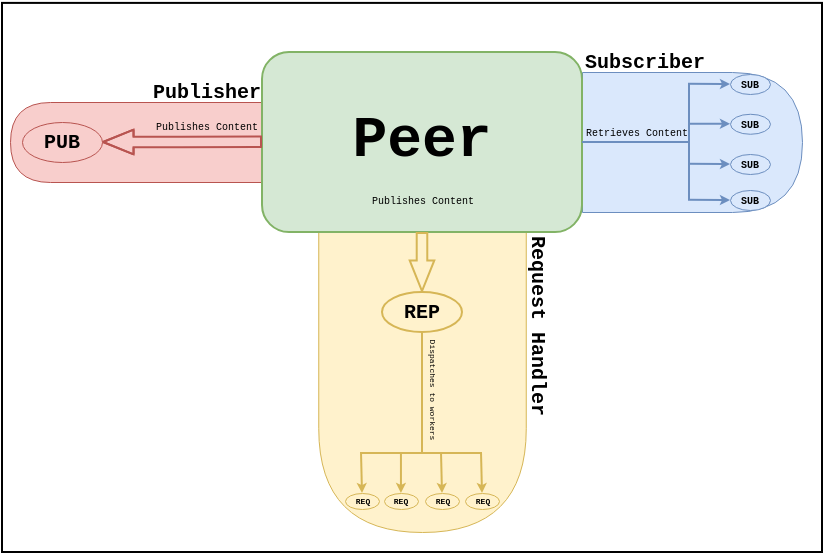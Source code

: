 <mxfile version="16.2.7"><diagram id="iL2IQwv4XAE_mdTtjNjT" name="Page-1"><mxGraphModel dx="555" dy="290" grid="1" gridSize="10" guides="1" tooltips="1" connect="1" arrows="1" fold="1" page="1" pageScale="1" pageWidth="850" pageHeight="1100" math="0" shadow="0"><root><mxCell id="0"/><mxCell id="1" parent="0"/><mxCell id="JpLvuxQqH1jIIzUcHCD0-46" value="" style="rounded=0;whiteSpace=wrap;html=1;fontFamily=Courier New;fontSize=29;strokeWidth=1;" vertex="1" parent="1"><mxGeometry x="200" y="275.45" width="410" height="274.55" as="geometry"/></mxCell><mxCell id="JpLvuxQqH1jIIzUcHCD0-94" value="" style="shape=delay;whiteSpace=wrap;html=1;labelBackgroundColor=none;fontFamily=Courier New;fontSize=4;strokeColor=#d6b656;strokeWidth=0.5;fillColor=#fff2cc;direction=south;" vertex="1" parent="1"><mxGeometry x="358.13" y="390" width="103.75" height="150" as="geometry"/></mxCell><mxCell id="JpLvuxQqH1jIIzUcHCD0-91" value="" style="shape=delay;whiteSpace=wrap;html=1;labelBackgroundColor=none;fontFamily=Courier New;fontSize=4;strokeColor=#b85450;strokeWidth=0.5;fillColor=#f8cecc;direction=west;" vertex="1" parent="1"><mxGeometry x="204" y="325" width="126" height="40" as="geometry"/></mxCell><mxCell id="JpLvuxQqH1jIIzUcHCD0-90" value="" style="shape=delay;whiteSpace=wrap;html=1;labelBackgroundColor=none;fontFamily=Courier New;fontSize=4;strokeColor=#6c8ebf;strokeWidth=0.5;fillColor=#dae8fc;" vertex="1" parent="1"><mxGeometry x="490" y="310" width="110" height="70" as="geometry"/></mxCell><mxCell id="JpLvuxQqH1jIIzUcHCD0-1" value="&lt;div style=&quot;font-size: 29px;&quot;&gt;Peer&lt;/div&gt;" style="rounded=1;whiteSpace=wrap;html=1;fillColor=#d5e8d4;strokeColor=#82b366;fontFamily=Courier New;fontStyle=1;fontSize=29;" vertex="1" parent="1"><mxGeometry x="330" y="300" width="160" height="90" as="geometry"/></mxCell><mxCell id="JpLvuxQqH1jIIzUcHCD0-2" value="" style="shape=flexArrow;endArrow=classic;html=1;rounded=0;fontFamily=Courier New;fontSize=5;fontStyle=0;spacingBottom=-9;fillColor=#f8cecc;strokeColor=#b85450;width=5.278;endSize=4.758;endWidth=6.034;spacingLeft=3;" edge="1" parent="1" target="JpLvuxQqH1jIIzUcHCD0-3"><mxGeometry x="-0.251" y="-15" width="50" height="50" relative="1" as="geometry"><mxPoint x="330" y="344.86" as="sourcePoint"/><mxPoint x="270" y="345" as="targetPoint"/><Array as="points"><mxPoint x="290" y="345"/></Array><mxPoint as="offset"/></mxGeometry></mxCell><mxCell id="JpLvuxQqH1jIIzUcHCD0-3" value="PUB" style="ellipse;whiteSpace=wrap;html=1;fontFamily=Courier New;fontSize=10;fontStyle=1;fillColor=#f8cecc;strokeColor=#b85450;strokeWidth=0.5;" vertex="1" parent="1"><mxGeometry x="210" y="335" width="40" height="20" as="geometry"/></mxCell><mxCell id="JpLvuxQqH1jIIzUcHCD0-5" value="&lt;font style=&quot;font-size: 5px;&quot;&gt;SUB&lt;/font&gt;" style="ellipse;whiteSpace=wrap;html=1;fontFamily=Courier New;fontSize=5;fontStyle=1;fillColor=#dae8fc;strokeColor=#6c8ebf;strokeWidth=0.5;" vertex="1" parent="1"><mxGeometry x="564" y="311" width="20" height="10" as="geometry"/></mxCell><mxCell id="JpLvuxQqH1jIIzUcHCD0-11" value="" style="endArrow=none;rounded=0;fontFamily=Courier New;fontSize=7;fillColor=#dae8fc;strokeColor=#6c8ebf;sketch=0;shadow=0;html=1;startArrow=none;startFill=0;edgeStyle=elbowEdgeStyle;endWidth=5.556;endFill=0;" edge="1" parent="1" target="JpLvuxQqH1jIIzUcHCD0-30"><mxGeometry width="50" height="50" relative="1" as="geometry"><mxPoint x="490" y="345" as="sourcePoint"/><mxPoint x="540" y="345" as="targetPoint"/></mxGeometry></mxCell><mxCell id="JpLvuxQqH1jIIzUcHCD0-12" value="&lt;div style=&quot;font-size: 5px&quot;&gt;Retrieves Content&lt;/div&gt;" style="edgeLabel;html=1;align=center;verticalAlign=middle;resizable=0;points=[];fontSize=7;fontFamily=Courier New;labelBackgroundColor=none;" vertex="1" connectable="0" parent="JpLvuxQqH1jIIzUcHCD0-11"><mxGeometry x="-0.167" y="3" relative="1" as="geometry"><mxPoint x="5" y="-2" as="offset"/></mxGeometry></mxCell><mxCell id="JpLvuxQqH1jIIzUcHCD0-30" value="" style="line;strokeWidth=1;direction=south;html=1;perimeter=backbonePerimeter;points=[];outlineConnect=0;fontFamily=Courier New;fontSize=7;fillColor=#dae8fc;strokeColor=#6c8ebf;perimeterSpacing=0;" vertex="1" parent="1"><mxGeometry x="538" y="316" width="11" height="58" as="geometry"/></mxCell><mxCell id="JpLvuxQqH1jIIzUcHCD0-31" value="" style="endArrow=classic;html=1;rounded=0;shadow=0;sketch=0;fontFamily=Courier New;fontSize=7;strokeColor=#6c8ebf;strokeWidth=1;fillColor=#dae8fc;startSize=2;endSize=2;jumpSize=4;entryX=0;entryY=0.5;entryDx=0;entryDy=0;" edge="1" parent="1" target="JpLvuxQqH1jIIzUcHCD0-5"><mxGeometry width="50" height="50" relative="1" as="geometry"><mxPoint x="543" y="315.89" as="sourcePoint"/><mxPoint x="563" y="315.89" as="targetPoint"/></mxGeometry></mxCell><mxCell id="JpLvuxQqH1jIIzUcHCD0-32" value="" style="endArrow=classic;html=1;rounded=0;shadow=0;sketch=0;fontFamily=Courier New;fontSize=7;strokeColor=#6c8ebf;strokeWidth=1;fillColor=#dae8fc;startSize=2;endSize=2;jumpSize=4;entryX=0;entryY=0.5;entryDx=0;entryDy=0;" edge="1" parent="1" target="JpLvuxQqH1jIIzUcHCD0-37"><mxGeometry width="50" height="50" relative="1" as="geometry"><mxPoint x="543" y="335.89" as="sourcePoint"/><mxPoint x="563" y="335.89" as="targetPoint"/></mxGeometry></mxCell><mxCell id="JpLvuxQqH1jIIzUcHCD0-33" value="" style="endArrow=classic;html=1;rounded=0;shadow=0;sketch=0;fontFamily=Courier New;fontSize=7;strokeColor=#6c8ebf;strokeWidth=1;fillColor=#dae8fc;startSize=2;endSize=2;jumpSize=4;entryX=0;entryY=0.5;entryDx=0;entryDy=0;" edge="1" parent="1" target="JpLvuxQqH1jIIzUcHCD0-39"><mxGeometry width="50" height="50" relative="1" as="geometry"><mxPoint x="543" y="355.89" as="sourcePoint"/><mxPoint x="563" y="355.89" as="targetPoint"/></mxGeometry></mxCell><mxCell id="JpLvuxQqH1jIIzUcHCD0-34" value="" style="endArrow=classic;html=1;rounded=0;shadow=0;sketch=0;fontFamily=Courier New;fontSize=7;strokeColor=#6c8ebf;strokeWidth=1;fillColor=#dae8fc;startSize=2;endSize=2;jumpSize=4;entryX=0;entryY=0.5;entryDx=0;entryDy=0;" edge="1" parent="1" target="JpLvuxQqH1jIIzUcHCD0-40"><mxGeometry width="50" height="50" relative="1" as="geometry"><mxPoint x="543" y="373.89" as="sourcePoint"/><mxPoint x="563" y="373.89" as="targetPoint"/></mxGeometry></mxCell><mxCell id="JpLvuxQqH1jIIzUcHCD0-36" value="&lt;div style=&quot;font-size: 5px&quot;&gt;&lt;div style=&quot;font-size: 5px&quot;&gt;Publishes Content&lt;/div&gt;&lt;/div&gt;" style="edgeLabel;html=1;align=center;verticalAlign=middle;resizable=0;points=[];fontSize=7;fontFamily=Courier New;labelBackgroundColor=none;" vertex="1" connectable="0" parent="1"><mxGeometry x="301.999" y="336.89" as="geometry"/></mxCell><mxCell id="JpLvuxQqH1jIIzUcHCD0-37" value="&lt;font style=&quot;font-size: 5px;&quot;&gt;SUB&lt;/font&gt;" style="ellipse;whiteSpace=wrap;html=1;fontFamily=Courier New;fontSize=5;fontStyle=1;fillColor=#dae8fc;strokeColor=#6c8ebf;strokeWidth=0.5;" vertex="1" parent="1"><mxGeometry x="564" y="330.89" width="20" height="10" as="geometry"/></mxCell><mxCell id="JpLvuxQqH1jIIzUcHCD0-39" value="&lt;font style=&quot;font-size: 5px;&quot;&gt;SUB&lt;/font&gt;" style="ellipse;whiteSpace=wrap;html=1;fontFamily=Courier New;fontSize=5;fontStyle=1;fillColor=#dae8fc;strokeColor=#6c8ebf;strokeWidth=0.5;" vertex="1" parent="1"><mxGeometry x="564" y="351" width="20" height="10" as="geometry"/></mxCell><mxCell id="JpLvuxQqH1jIIzUcHCD0-40" value="&lt;font style=&quot;font-size: 5px;&quot;&gt;SUB&lt;/font&gt;" style="ellipse;whiteSpace=wrap;html=1;fontFamily=Courier New;fontSize=5;fontStyle=1;fillColor=#dae8fc;strokeColor=#6c8ebf;strokeWidth=0.5;" vertex="1" parent="1"><mxGeometry x="564" y="369" width="20" height="10" as="geometry"/></mxCell><mxCell id="JpLvuxQqH1jIIzUcHCD0-47" value="" style="shape=flexArrow;endArrow=classic;html=1;rounded=0;fontFamily=Courier New;fontSize=5;fontStyle=0;spacingBottom=-9;fillColor=#fff2cc;strokeColor=#d6b656;width=5.278;endSize=4.758;endWidth=6.034;spacingLeft=3;exitX=0.5;exitY=1;exitDx=0;exitDy=0;entryX=0.5;entryY=0;entryDx=0;entryDy=0;" edge="1" parent="1" target="JpLvuxQqH1jIIzUcHCD0-48" source="JpLvuxQqH1jIIzUcHCD0-1"><mxGeometry x="-0.251" y="-15" width="50" height="50" relative="1" as="geometry"><mxPoint x="403" y="369.0" as="sourcePoint"/><mxPoint x="393" y="419" as="targetPoint"/><Array as="points"/><mxPoint as="offset"/></mxGeometry></mxCell><mxCell id="JpLvuxQqH1jIIzUcHCD0-48" value="REP" style="ellipse;whiteSpace=wrap;html=1;fontFamily=Courier New;fontSize=10;fontStyle=1;fillColor=#fff2cc;strokeColor=#d6b656;" vertex="1" parent="1"><mxGeometry x="390" y="420" width="40" height="20" as="geometry"/></mxCell><mxCell id="JpLvuxQqH1jIIzUcHCD0-52" value="&lt;div style=&quot;font-size: 5px&quot;&gt;&lt;div style=&quot;font-size: 5px&quot;&gt;&lt;div style=&quot;font-size: 5px&quot;&gt;Publishes Content&lt;/div&gt;&lt;/div&gt;&lt;/div&gt;" style="edgeLabel;html=1;align=center;verticalAlign=middle;resizable=0;points=[];fontSize=7;fontFamily=Courier New;labelBackgroundColor=none;" vertex="1" connectable="0" parent="1"><mxGeometry x="409.997" y="374.0" as="geometry"/></mxCell><mxCell id="JpLvuxQqH1jIIzUcHCD0-75" value="" style="endArrow=none;rounded=0;fontFamily=Courier New;fontSize=7;fillColor=#fff2cc;strokeColor=#d6b656;sketch=0;shadow=0;html=1;startArrow=none;startFill=0;edgeStyle=elbowEdgeStyle;endWidth=5.556;endFill=0;exitX=0.5;exitY=1;exitDx=0;exitDy=0;" edge="1" parent="1" source="JpLvuxQqH1jIIzUcHCD0-48"><mxGeometry width="50" height="50" relative="1" as="geometry"><mxPoint x="369.5" y="499.02" as="sourcePoint"/><mxPoint x="410" y="500" as="targetPoint"/><Array as="points"><mxPoint x="410" y="490"/></Array></mxGeometry></mxCell><mxCell id="JpLvuxQqH1jIIzUcHCD0-76" value="&lt;div style=&quot;font-size: 4px;&quot;&gt;Dispatches to workers&lt;/div&gt;" style="edgeLabel;html=1;align=center;verticalAlign=middle;resizable=0;points=[];fontSize=4;fontFamily=Courier New;rotation=90;labelBackgroundColor=none;" vertex="1" connectable="0" parent="JpLvuxQqH1jIIzUcHCD0-75"><mxGeometry x="-0.167" y="3" relative="1" as="geometry"><mxPoint x="2" y="3" as="offset"/></mxGeometry></mxCell><mxCell id="JpLvuxQqH1jIIzUcHCD0-78" value="" style="endArrow=classic;html=1;rounded=0;shadow=0;sketch=0;fontFamily=Courier New;fontSize=7;strokeColor=#d6b656;strokeWidth=1;fillColor=#fff2cc;startSize=2;endSize=2;jumpSize=4;entryX=0.5;entryY=0;entryDx=0;entryDy=0;" edge="1" parent="1" target="JpLvuxQqH1jIIzUcHCD0-89"><mxGeometry width="50" height="50" relative="1" as="geometry"><mxPoint x="439.5" y="500" as="sourcePoint"/><mxPoint x="439.5" y="520.5" as="targetPoint"/></mxGeometry></mxCell><mxCell id="JpLvuxQqH1jIIzUcHCD0-79" value="" style="endArrow=classic;html=1;rounded=0;shadow=0;sketch=0;fontFamily=Courier New;fontSize=7;strokeColor=#d6b656;strokeWidth=1;fillColor=#fff2cc;startSize=2;endSize=2;jumpSize=4;entryX=0.5;entryY=0;entryDx=0;entryDy=0;" edge="1" parent="1" target="JpLvuxQqH1jIIzUcHCD0-88"><mxGeometry width="50" height="50" relative="1" as="geometry"><mxPoint x="419.5" y="500" as="sourcePoint"/><mxPoint x="419.5" y="520.5" as="targetPoint"/></mxGeometry></mxCell><mxCell id="JpLvuxQqH1jIIzUcHCD0-80" value="" style="endArrow=classic;html=1;rounded=0;shadow=0;sketch=0;fontFamily=Courier New;fontSize=7;strokeColor=#d6b656;strokeWidth=1;fillColor=#fff2cc;startSize=2;endSize=2;jumpSize=4;entryX=0.5;entryY=0;entryDx=0;entryDy=0;" edge="1" parent="1" target="JpLvuxQqH1jIIzUcHCD0-83"><mxGeometry width="50" height="50" relative="1" as="geometry"><mxPoint x="379.5" y="500" as="sourcePoint"/><mxPoint x="379.5" y="520.5" as="targetPoint"/></mxGeometry></mxCell><mxCell id="JpLvuxQqH1jIIzUcHCD0-81" value="" style="endArrow=classic;html=1;rounded=0;shadow=0;sketch=0;fontFamily=Courier New;fontSize=7;strokeColor=#d6b656;strokeWidth=1;fillColor=#fff2cc;startSize=2;endSize=2;jumpSize=4;" edge="1" parent="1"><mxGeometry width="50" height="50" relative="1" as="geometry"><mxPoint x="399.47" y="500" as="sourcePoint"/><mxPoint x="399.47" y="520.5" as="targetPoint"/></mxGeometry></mxCell><mxCell id="JpLvuxQqH1jIIzUcHCD0-82" value="" style="endArrow=none;html=1;rounded=0;shadow=0;sketch=0;fontFamily=Courier New;fontSize=29;strokeColor=#d6b656;strokeWidth=1;fillColor=#fff2cc;jumpSize=4;" edge="1" parent="1"><mxGeometry width="50" height="50" relative="1" as="geometry"><mxPoint x="379.5" y="500.5" as="sourcePoint"/><mxPoint x="439.5" y="500.5" as="targetPoint"/></mxGeometry></mxCell><mxCell id="JpLvuxQqH1jIIzUcHCD0-83" value="REQ" style="ellipse;whiteSpace=wrap;html=1;fontFamily=Courier New;fontSize=4;fontStyle=1;fillColor=#fff2cc;strokeColor=#d6b656;strokeWidth=0.5;" vertex="1" parent="1"><mxGeometry x="371.5" y="520.5" width="17" height="8" as="geometry"/></mxCell><mxCell id="JpLvuxQqH1jIIzUcHCD0-87" value="REQ" style="ellipse;whiteSpace=wrap;html=1;fontFamily=Courier New;fontSize=4;fontStyle=1;fillColor=#fff2cc;strokeColor=#d6b656;strokeWidth=0.5;" vertex="1" parent="1"><mxGeometry x="391" y="520.5" width="17" height="8" as="geometry"/></mxCell><mxCell id="JpLvuxQqH1jIIzUcHCD0-88" value="REQ" style="ellipse;whiteSpace=wrap;html=1;fontFamily=Courier New;fontSize=4;fontStyle=1;fillColor=#fff2cc;strokeColor=#d6b656;strokeWidth=0.5;" vertex="1" parent="1"><mxGeometry x="411.5" y="520.5" width="17" height="8" as="geometry"/></mxCell><mxCell id="JpLvuxQqH1jIIzUcHCD0-89" value="REQ" style="ellipse;whiteSpace=wrap;html=1;fontFamily=Courier New;fontSize=4;fontStyle=1;fillColor=#fff2cc;strokeColor=#d6b656;strokeWidth=0.5;" vertex="1" parent="1"><mxGeometry x="431.5" y="520.5" width="17" height="8" as="geometry"/></mxCell><mxCell id="JpLvuxQqH1jIIzUcHCD0-95" value="&lt;div style=&quot;font-size: 10px;&quot;&gt;&lt;b style=&quot;font-size: 10px;&quot;&gt;Subscriber&lt;/b&gt;&lt;/div&gt;" style="edgeLabel;html=1;align=center;verticalAlign=middle;resizable=0;points=[];fontSize=10;fontFamily=Courier New;labelBackgroundColor=none;" vertex="1" connectable="0" parent="1"><mxGeometry x="521" y="305" as="geometry"/></mxCell><mxCell id="JpLvuxQqH1jIIzUcHCD0-97" value="&lt;div&gt;Publisher&lt;/div&gt;" style="edgeLabel;html=1;align=center;verticalAlign=middle;resizable=0;points=[];fontSize=10;fontFamily=Courier New;labelBackgroundColor=none;fontStyle=1" vertex="1" connectable="0" parent="1"><mxGeometry x="302" y="320" as="geometry"/></mxCell><mxCell id="JpLvuxQqH1jIIzUcHCD0-99" value="&lt;div&gt;Request Handler&lt;/div&gt;" style="edgeLabel;html=1;align=center;verticalAlign=middle;resizable=0;points=[];fontSize=10;fontFamily=Courier New;labelBackgroundColor=none;rotation=90;fontStyle=1" vertex="1" connectable="0" parent="1"><mxGeometry x="468" y="436" as="geometry"/></mxCell></root></mxGraphModel></diagram></mxfile>